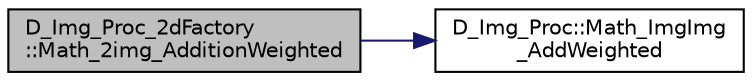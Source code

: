 digraph "D_Img_Proc_2dFactory::Math_2img_AdditionWeighted"
{
 // LATEX_PDF_SIZE
  edge [fontname="Helvetica",fontsize="10",labelfontname="Helvetica",labelfontsize="10"];
  node [fontname="Helvetica",fontsize="10",shape=record];
  rankdir="LR";
  Node1 [label="D_Img_Proc_2dFactory\l::Math_2img_AdditionWeighted",height=0.2,width=0.4,color="black", fillcolor="grey75", style="filled", fontcolor="black",tooltip=" "];
  Node1 -> Node2 [color="midnightblue",fontsize="10",style="solid",fontname="Helvetica"];
  Node2 [label="D_Img_Proc::Math_ImgImg\l_AddWeighted",height=0.2,width=0.4,color="black", fillcolor="white", style="filled",URL="$class_d___img___proc.html#a24ef4afcff14251a06ec7c594f424a49",tooltip=" "];
}
